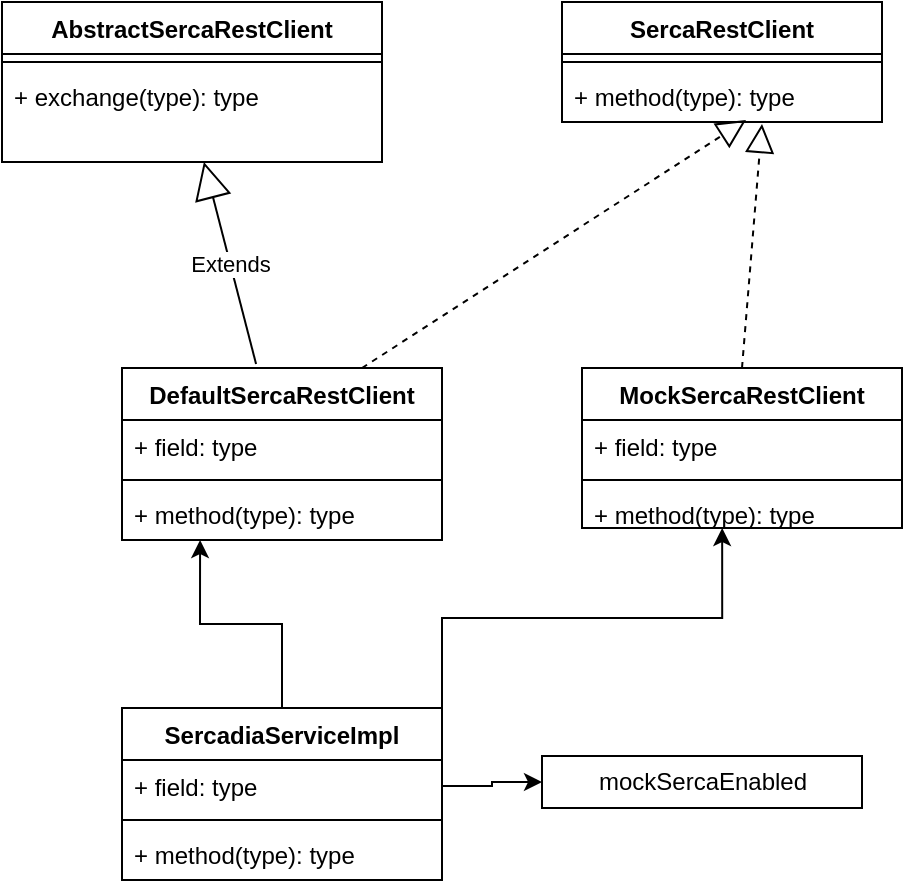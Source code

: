 <mxfile version="13.6.4" type="github">
  <diagram id="C5RBs43oDa-KdzZeNtuy" name="Page-1">
    <mxGraphModel dx="1186" dy="621" grid="1" gridSize="10" guides="1" tooltips="1" connect="1" arrows="1" fold="1" page="1" pageScale="1" pageWidth="827" pageHeight="1169" math="0" shadow="0">
      <root>
        <mxCell id="WIyWlLk6GJQsqaUBKTNV-0" />
        <mxCell id="WIyWlLk6GJQsqaUBKTNV-1" parent="WIyWlLk6GJQsqaUBKTNV-0" />
        <mxCell id="BwVQpNzadCACeYpbOint-18" value="Extends" style="endArrow=block;endSize=16;endFill=0;html=1;exitX=0.419;exitY=-0.023;exitDx=0;exitDy=0;exitPerimeter=0;" edge="1" parent="WIyWlLk6GJQsqaUBKTNV-1" source="BwVQpNzadCACeYpbOint-13" target="BwVQpNzadCACeYpbOint-11">
          <mxGeometry width="160" relative="1" as="geometry">
            <mxPoint x="330" y="320" as="sourcePoint" />
            <mxPoint x="490" y="320" as="targetPoint" />
          </mxGeometry>
        </mxCell>
        <mxCell id="BwVQpNzadCACeYpbOint-20" value="" style="endArrow=block;dashed=1;endFill=0;endSize=12;html=1;entryX=0.575;entryY=0.962;entryDx=0;entryDy=0;entryPerimeter=0;exitX=0.75;exitY=0;exitDx=0;exitDy=0;" edge="1" parent="WIyWlLk6GJQsqaUBKTNV-1" source="BwVQpNzadCACeYpbOint-13" target="BwVQpNzadCACeYpbOint-7">
          <mxGeometry width="160" relative="1" as="geometry">
            <mxPoint x="330" y="320" as="sourcePoint" />
            <mxPoint x="490" y="320" as="targetPoint" />
          </mxGeometry>
        </mxCell>
        <mxCell id="BwVQpNzadCACeYpbOint-25" value="" style="endArrow=block;dashed=1;endFill=0;endSize=12;html=1;exitX=0.5;exitY=0;exitDx=0;exitDy=0;" edge="1" parent="WIyWlLk6GJQsqaUBKTNV-1" source="BwVQpNzadCACeYpbOint-21">
          <mxGeometry width="160" relative="1" as="geometry">
            <mxPoint x="360" y="260" as="sourcePoint" />
            <mxPoint x="550" y="118" as="targetPoint" />
          </mxGeometry>
        </mxCell>
        <mxCell id="BwVQpNzadCACeYpbOint-13" value="DefaultSercaRestClient" style="swimlane;fontStyle=1;align=center;verticalAlign=top;childLayout=stackLayout;horizontal=1;startSize=26;horizontalStack=0;resizeParent=1;resizeParentMax=0;resizeLast=0;collapsible=1;marginBottom=0;" vertex="1" parent="WIyWlLk6GJQsqaUBKTNV-1">
          <mxGeometry x="230" y="240" width="160" height="86" as="geometry" />
        </mxCell>
        <mxCell id="BwVQpNzadCACeYpbOint-14" value="+ field: type" style="text;strokeColor=none;fillColor=none;align=left;verticalAlign=top;spacingLeft=4;spacingRight=4;overflow=hidden;rotatable=0;points=[[0,0.5],[1,0.5]];portConstraint=eastwest;" vertex="1" parent="BwVQpNzadCACeYpbOint-13">
          <mxGeometry y="26" width="160" height="26" as="geometry" />
        </mxCell>
        <mxCell id="BwVQpNzadCACeYpbOint-15" value="" style="line;strokeWidth=1;fillColor=none;align=left;verticalAlign=middle;spacingTop=-1;spacingLeft=3;spacingRight=3;rotatable=0;labelPosition=right;points=[];portConstraint=eastwest;" vertex="1" parent="BwVQpNzadCACeYpbOint-13">
          <mxGeometry y="52" width="160" height="8" as="geometry" />
        </mxCell>
        <mxCell id="BwVQpNzadCACeYpbOint-16" value="+ method(type): type" style="text;strokeColor=none;fillColor=none;align=left;verticalAlign=top;spacingLeft=4;spacingRight=4;overflow=hidden;rotatable=0;points=[[0,0.5],[1,0.5]];portConstraint=eastwest;" vertex="1" parent="BwVQpNzadCACeYpbOint-13">
          <mxGeometry y="60" width="160" height="26" as="geometry" />
        </mxCell>
        <mxCell id="BwVQpNzadCACeYpbOint-36" style="edgeStyle=orthogonalEdgeStyle;rounded=0;orthogonalLoop=1;jettySize=auto;html=1;exitX=1;exitY=0;exitDx=0;exitDy=0;entryX=0.438;entryY=1;entryDx=0;entryDy=0;entryPerimeter=0;" edge="1" parent="WIyWlLk6GJQsqaUBKTNV-1" source="BwVQpNzadCACeYpbOint-26" target="BwVQpNzadCACeYpbOint-24">
          <mxGeometry relative="1" as="geometry" />
        </mxCell>
        <mxCell id="BwVQpNzadCACeYpbOint-37" style="edgeStyle=orthogonalEdgeStyle;rounded=0;orthogonalLoop=1;jettySize=auto;html=1;exitX=0.5;exitY=0;exitDx=0;exitDy=0;entryX=0.244;entryY=1;entryDx=0;entryDy=0;entryPerimeter=0;" edge="1" parent="WIyWlLk6GJQsqaUBKTNV-1" source="BwVQpNzadCACeYpbOint-26" target="BwVQpNzadCACeYpbOint-16">
          <mxGeometry relative="1" as="geometry" />
        </mxCell>
        <mxCell id="BwVQpNzadCACeYpbOint-26" value="SercadiaServiceImpl" style="swimlane;fontStyle=1;align=center;verticalAlign=top;childLayout=stackLayout;horizontal=1;startSize=26;horizontalStack=0;resizeParent=1;resizeParentMax=0;resizeLast=0;collapsible=1;marginBottom=0;" vertex="1" parent="WIyWlLk6GJQsqaUBKTNV-1">
          <mxGeometry x="230" y="410" width="160" height="86" as="geometry" />
        </mxCell>
        <mxCell id="BwVQpNzadCACeYpbOint-27" value="+ field: type" style="text;strokeColor=none;fillColor=none;align=left;verticalAlign=top;spacingLeft=4;spacingRight=4;overflow=hidden;rotatable=0;points=[[0,0.5],[1,0.5]];portConstraint=eastwest;" vertex="1" parent="BwVQpNzadCACeYpbOint-26">
          <mxGeometry y="26" width="160" height="26" as="geometry" />
        </mxCell>
        <mxCell id="BwVQpNzadCACeYpbOint-28" value="" style="line;strokeWidth=1;fillColor=none;align=left;verticalAlign=middle;spacingTop=-1;spacingLeft=3;spacingRight=3;rotatable=0;labelPosition=right;points=[];portConstraint=eastwest;" vertex="1" parent="BwVQpNzadCACeYpbOint-26">
          <mxGeometry y="52" width="160" height="8" as="geometry" />
        </mxCell>
        <mxCell id="BwVQpNzadCACeYpbOint-29" value="+ method(type): type" style="text;strokeColor=none;fillColor=none;align=left;verticalAlign=top;spacingLeft=4;spacingRight=4;overflow=hidden;rotatable=0;points=[[0,0.5],[1,0.5]];portConstraint=eastwest;" vertex="1" parent="BwVQpNzadCACeYpbOint-26">
          <mxGeometry y="60" width="160" height="26" as="geometry" />
        </mxCell>
        <mxCell id="BwVQpNzadCACeYpbOint-34" value="mockSercaEnabled" style="html=1;" vertex="1" parent="WIyWlLk6GJQsqaUBKTNV-1">
          <mxGeometry x="440" y="434" width="160" height="26" as="geometry" />
        </mxCell>
        <mxCell id="BwVQpNzadCACeYpbOint-35" style="edgeStyle=orthogonalEdgeStyle;rounded=0;orthogonalLoop=1;jettySize=auto;html=1;exitX=1;exitY=0.5;exitDx=0;exitDy=0;" edge="1" parent="WIyWlLk6GJQsqaUBKTNV-1" source="BwVQpNzadCACeYpbOint-27" target="BwVQpNzadCACeYpbOint-34">
          <mxGeometry relative="1" as="geometry" />
        </mxCell>
        <mxCell id="BwVQpNzadCACeYpbOint-21" value="MockSercaRestClient" style="swimlane;fontStyle=1;align=center;verticalAlign=top;childLayout=stackLayout;horizontal=1;startSize=26;horizontalStack=0;resizeParent=1;resizeParentMax=0;resizeLast=0;collapsible=1;marginBottom=0;" vertex="1" parent="WIyWlLk6GJQsqaUBKTNV-1">
          <mxGeometry x="460" y="240" width="160" height="80" as="geometry" />
        </mxCell>
        <mxCell id="BwVQpNzadCACeYpbOint-22" value="+ field: type" style="text;strokeColor=none;fillColor=none;align=left;verticalAlign=top;spacingLeft=4;spacingRight=4;overflow=hidden;rotatable=0;points=[[0,0.5],[1,0.5]];portConstraint=eastwest;" vertex="1" parent="BwVQpNzadCACeYpbOint-21">
          <mxGeometry y="26" width="160" height="26" as="geometry" />
        </mxCell>
        <mxCell id="BwVQpNzadCACeYpbOint-23" value="" style="line;strokeWidth=1;fillColor=none;align=left;verticalAlign=middle;spacingTop=-1;spacingLeft=3;spacingRight=3;rotatable=0;labelPosition=right;points=[];portConstraint=eastwest;" vertex="1" parent="BwVQpNzadCACeYpbOint-21">
          <mxGeometry y="52" width="160" height="8" as="geometry" />
        </mxCell>
        <mxCell id="BwVQpNzadCACeYpbOint-24" value="+ method(type): type" style="text;strokeColor=none;fillColor=none;align=left;verticalAlign=top;spacingLeft=4;spacingRight=4;overflow=hidden;rotatable=0;points=[[0,0.5],[1,0.5]];portConstraint=eastwest;" vertex="1" parent="BwVQpNzadCACeYpbOint-21">
          <mxGeometry y="60" width="160" height="20" as="geometry" />
        </mxCell>
        <mxCell id="BwVQpNzadCACeYpbOint-4" value="SercaRestClient" style="swimlane;fontStyle=1;align=center;verticalAlign=top;childLayout=stackLayout;horizontal=1;startSize=26;horizontalStack=0;resizeParent=1;resizeParentMax=0;resizeLast=0;collapsible=1;marginBottom=0;" vertex="1" parent="WIyWlLk6GJQsqaUBKTNV-1">
          <mxGeometry x="450" y="57" width="160" height="60" as="geometry" />
        </mxCell>
        <mxCell id="BwVQpNzadCACeYpbOint-6" value="" style="line;strokeWidth=1;fillColor=none;align=left;verticalAlign=middle;spacingTop=-1;spacingLeft=3;spacingRight=3;rotatable=0;labelPosition=right;points=[];portConstraint=eastwest;" vertex="1" parent="BwVQpNzadCACeYpbOint-4">
          <mxGeometry y="26" width="160" height="8" as="geometry" />
        </mxCell>
        <mxCell id="BwVQpNzadCACeYpbOint-7" value="+ method(type): type" style="text;strokeColor=none;fillColor=none;align=left;verticalAlign=top;spacingLeft=4;spacingRight=4;overflow=hidden;rotatable=0;points=[[0,0.5],[1,0.5]];portConstraint=eastwest;" vertex="1" parent="BwVQpNzadCACeYpbOint-4">
          <mxGeometry y="34" width="160" height="26" as="geometry" />
        </mxCell>
        <mxCell id="BwVQpNzadCACeYpbOint-8" value="AbstractSercaRestClient" style="swimlane;fontStyle=1;align=center;verticalAlign=top;childLayout=stackLayout;horizontal=1;startSize=26;horizontalStack=0;resizeParent=1;resizeParentMax=0;resizeLast=0;collapsible=1;marginBottom=0;" vertex="1" parent="WIyWlLk6GJQsqaUBKTNV-1">
          <mxGeometry x="170" y="57" width="190" height="80" as="geometry" />
        </mxCell>
        <mxCell id="BwVQpNzadCACeYpbOint-10" value="" style="line;strokeWidth=1;fillColor=none;align=left;verticalAlign=middle;spacingTop=-1;spacingLeft=3;spacingRight=3;rotatable=0;labelPosition=right;points=[];portConstraint=eastwest;" vertex="1" parent="BwVQpNzadCACeYpbOint-8">
          <mxGeometry y="26" width="190" height="8" as="geometry" />
        </mxCell>
        <mxCell id="BwVQpNzadCACeYpbOint-11" value="+ exchange(type): type" style="text;strokeColor=none;fillColor=none;align=left;verticalAlign=top;spacingLeft=4;spacingRight=4;overflow=hidden;rotatable=0;points=[[0,0.5],[1,0.5]];portConstraint=eastwest;" vertex="1" parent="BwVQpNzadCACeYpbOint-8">
          <mxGeometry y="34" width="190" height="46" as="geometry" />
        </mxCell>
      </root>
    </mxGraphModel>
  </diagram>
</mxfile>
